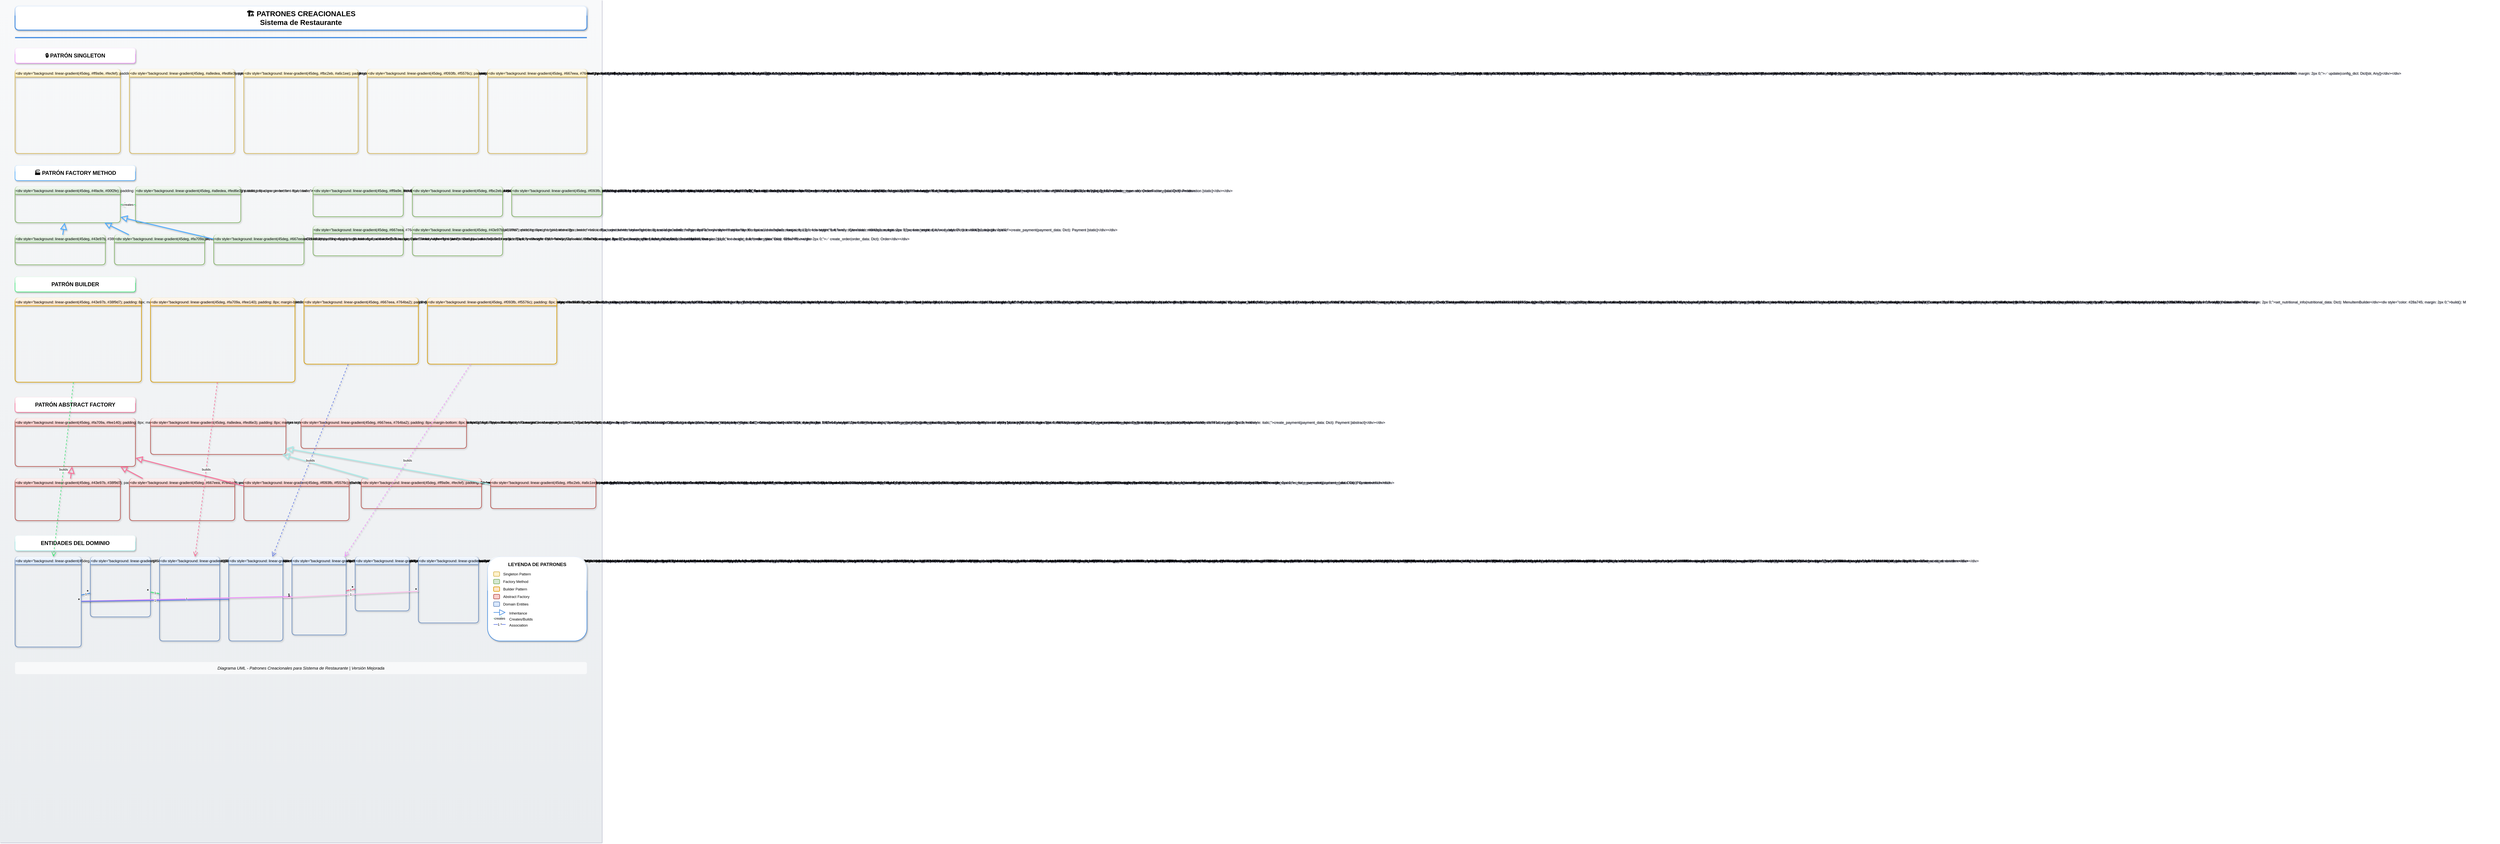 <?xml version="1.0" encoding="UTF-8"?>
<mxfile version="21.6.5" type="device">
  <diagram name="Patrones Creacionales Mejorado" id="creational-patterns-improved">
    <mxGraphModel dx="2400" dy="1400" grid="1" gridSize="10" guides="1" tooltips="1" connect="1" arrows="1" fold="1" page="1" pageScale="1" pageWidth="2000" pageHeight="2800" math="0" shadow="1">
      <root>
        <mxCell id="0" />
        <mxCell id="1" parent="0" />
        
        <!-- BACKGROUND GRADIENT -->
        <mxCell id="background" value="" style="rounded=0;whiteSpace=wrap;html=1;fillColor=#f8f9fa;strokeColor=none;gradientColor=#e9ecef;gradientDirection=south;" vertex="1" parent="1">
          <mxGeometry width="2000" height="2800" as="geometry" />
        </mxCell>
        
        <!-- TÍTULO PRINCIPAL MEJORADO -->
        <mxCell id="main-title" value="🏗️ PATRONES CREACIONALES&lt;br&gt;Sistema de Restaurante" style="text;html=1;strokeColor=#4a90e2;fillColor=#ffffff;align=center;verticalAlign=middle;whiteSpace=wrap;rounded=1;fontSize=24;fontStyle=1;strokeWidth=3;shadow=1;glass=1;" vertex="1" parent="1">
          <mxGeometry x="50" y="20" width="1900" height="80" as="geometry" />
        </mxCell>
        
        <!-- DECORATIVE LINE -->
        <mxCell id="decorative-line" value="" style="shape=line;html=1;strokeWidth=4;strokeColor=#4a90e2;gradientColor=#7b68ee;gradientDirection=east;" vertex="1" parent="1">
          <mxGeometry x="50" y="120" width="1900" height="10" as="geometry" />
        </mxCell>

        <!-- SECCIÓN SINGLETON MEJORADA -->
        <mxCell id="singleton-header" value="🔒 PATRÓN SINGLETON" style="text;html=1;strokeColor=#f093fb;fillColor=#ffffff;align=center;verticalAlign=middle;whiteSpace=wrap;rounded=1;fontSize=18;fontStyle=1;strokeWidth=2;shadow=1;glass=1;" vertex="1" parent="1">
          <mxGeometry x="50" y="160" width="400" height="50" as="geometry" />
        </mxCell>

        <!-- LoggerSingleton Mejorado -->
        <mxCell id="logger-singleton-improved" value="&lt;div style=&quot;background: linear-gradient(45deg, #ff9a9e, #fecfef); padding: 8px; margin-bottom: 8px; border-radius: 8px; color: white; font-weight: bold; text-align: center;&quot;&gt;📝 LoggerSingleton&lt;/div&gt;&lt;hr style=&quot;border: 1px solid #e0e0e0; margin: 8px 0;&quot;&gt;&lt;div style=&quot;font-family: 'Consolas', monospace; font-size: 11px; line-height: 1.4;&quot;&gt;&lt;div style=&quot;color: #dc3545; margin: 2px 0;&quot;&gt;🔒 _instance: LoggerSingleton [static]&lt;/div&gt;&lt;div style=&quot;color: #dc3545; margin: 2px 0;&quot;&gt;🔒 _lock: threading.Lock [static]&lt;/div&gt;&lt;div style=&quot;color: #dc3545; margin: 2px 0;&quot;&gt;🔒 _logs: list&lt;/div&gt;&lt;div style=&quot;color: #dc3545; margin: 2px 0;&quot;&gt;🔒 _initialized: bool&lt;/div&gt;&lt;/div&gt;&lt;hr style=&quot;border: 1px solid #e0e0e0; margin: 8px 0;&quot;&gt;&lt;div style=&quot;font-family: 'Consolas', monospace; font-size: 11px; line-height: 1.4;&quot;&gt;&lt;div style=&quot;color: #28a745; margin: 2px 0;&quot;&gt;✅ __new__(): LoggerSingleton&lt;/div&gt;&lt;div style=&quot;color: #28a745; margin: 2px 0;&quot;&gt;✅ __init__()&lt;/div&gt;&lt;div style=&quot;color: #28a745; margin: 2px 0;&quot;&gt;✅ log(level: str, message: str, data: Dict)&lt;/div&gt;&lt;div style=&quot;color: #28a745; margin: 2px 0;&quot;&gt;✅ get_logs(level?: str): list&lt;/div&gt;&lt;div style=&quot;color: #28a745; margin: 2px 0;&quot;&gt;✅ clear_logs()&lt;/div&gt;&lt;/div&gt;" style="swimlane;fontStyle=0;align=left;verticalAlign=top;childLayout=stackLayout;horizontal=1;startSize=26;horizontalStack=0;resizeParent=1;resizeParentMax=0;resizeLast=0;collapsible=0;marginBottom=0;fillColor=#fff2cc;strokeColor=#d6b656;strokeWidth=2;shadow=1;glass=1;rounded=1;" vertex="1" parent="1">
          <mxGeometry x="50" y="230" width="350" height="280" as="geometry" />
        </mxCell>

        <!-- CacheSingleton Mejorado -->
        <mxCell id="cache-singleton-improved" value="&lt;div style=&quot;background: linear-gradient(45deg, #a8edea, #fed6e3); padding: 8px; margin-bottom: 8px; border-radius: 8px; color: #333; font-weight: bold; text-align: center;&quot;&gt;💾 CacheSingleton&lt;/div&gt;&lt;hr style=&quot;border: 1px solid #e0e0e0; margin: 8px 0;&quot;&gt;&lt;div style=&quot;font-family: 'Consolas', monospace; font-size: 11px; line-height: 1.4;&quot;&gt;&lt;div style=&quot;color: #dc3545; margin: 2px 0;&quot;&gt;🔒 _instance: CacheSingleton [static]&lt;/div&gt;&lt;div style=&quot;color: #dc3545; margin: 2px 0;&quot;&gt;🔒 _lock: threading.Lock [static]&lt;/div&gt;&lt;div style=&quot;color: #dc3545; margin: 2px 0;&quot;&gt;🔒 _cache: Dict[str, Any]&lt;/div&gt;&lt;div style=&quot;color: #dc3545; margin: 2px 0;&quot;&gt;🔒 _ttl: Dict[str, float]&lt;/div&gt;&lt;div style=&quot;color: #dc3545; margin: 2px 0;&quot;&gt;🔒 _initialized: bool&lt;/div&gt;&lt;/div&gt;&lt;hr style=&quot;border: 1px solid #e0e0e0; margin: 8px 0;&quot;&gt;&lt;div style=&quot;font-family: 'Consolas', monospace; font-size: 11px; line-height: 1.4;&quot;&gt;&lt;div style=&quot;color: #28a745; margin: 2px 0;&quot;&gt;✅ __new__(): CacheSingleton&lt;/div&gt;&lt;div style=&quot;color: #28a745; margin: 2px 0;&quot;&gt;✅ __init__()&lt;/div&gt;&lt;div style=&quot;color: #28a745; margin: 2px 0;&quot;&gt;✅ set(key: str, value: Any, ttl_seconds: int)&lt;/div&gt;&lt;div style=&quot;color: #28a745; margin: 2px 0;&quot;&gt;✅ get(key: str): Any&lt;/div&gt;&lt;div style=&quot;color: #28a745; margin: 2px 0;&quot;&gt;✅ delete(key: str): bool&lt;/div&gt;&lt;div style=&quot;color: #28a745; margin: 2px 0;&quot;&gt;✅ clear()&lt;/div&gt;&lt;/div&gt;" style="swimlane;fontStyle=0;align=left;verticalAlign=top;childLayout=stackLayout;horizontal=1;startSize=26;horizontalStack=0;resizeParent=1;resizeParentMax=0;resizeLast=0;collapsible=0;marginBottom=0;fillColor=#fff2cc;strokeColor=#d6b656;strokeWidth=2;shadow=1;glass=1;rounded=1;" vertex="1" parent="1">
          <mxGeometry x="430" y="230" width="350" height="280" as="geometry" />
        </mxCell>

        <!-- NotificationSingleton Mejorado -->
        <mxCell id="notification-singleton-improved" value="&lt;div style=&quot;background: linear-gradient(45deg, #fbc2eb, #a6c1ee); padding: 8px; margin-bottom: 8px; border-radius: 8px; color: #333; font-weight: bold; text-align: center;&quot;&gt;🔔 NotificationSingleton&lt;/div&gt;&lt;hr style=&quot;border: 1px solid #e0e0e0; margin: 8px 0;&quot;&gt;&lt;div style=&quot;font-family: 'Consolas', monospace; font-size: 11px; line-height: 1.4;&quot;&gt;&lt;div style=&quot;color: #dc3545; margin: 2px 0;&quot;&gt;🔒 _instance: NotificationSingleton [static]&lt;/div&gt;&lt;div style=&quot;color: #dc3545; margin: 2px 0;&quot;&gt;🔒 _lock: threading.Lock [static]&lt;/div&gt;&lt;div style=&quot;color: #dc3545; margin: 2px 0;&quot;&gt;🔒 _notifications: list&lt;/div&gt;&lt;div style=&quot;color: #dc3545; margin: 2px 0;&quot;&gt;🔒 _subscribers: Dict[str, list]&lt;/div&gt;&lt;div style=&quot;color: #dc3545; margin: 2px 0;&quot;&gt;🔒 _initialized: bool&lt;/div&gt;&lt;/div&gt;&lt;hr style=&quot;border: 1px solid #e0e0e0; margin: 8px 0;&quot;&gt;&lt;div style=&quot;font-family: 'Consolas', monospace; font-size: 11px; line-height: 1.4;&quot;&gt;&lt;div style=&quot;color: #28a745; margin: 2px 0;&quot;&gt;✅ __new__(): NotificationSingleton&lt;/div&gt;&lt;div style=&quot;color: #28a745; margin: 2px 0;&quot;&gt;✅ __init__()&lt;/div&gt;&lt;div style=&quot;color: #28a745; margin: 2px 0;&quot;&gt;✅ subscribe(event_type: str, callback)&lt;/div&gt;&lt;div style=&quot;color: #28a745; margin: 2px 0;&quot;&gt;✅ notify(event_type: str, data: Dict)&lt;/div&gt;&lt;div style=&quot;color: #28a745; margin: 2px 0;&quot;&gt;✅ get_notifications(event_type?: str): list&lt;/div&gt;&lt;/div&gt;" style="swimlane;fontStyle=0;align=left;verticalAlign=top;childLayout=stackLayout;horizontal=1;startSize=26;horizontalStack=0;resizeParent=1;resizeParentMax=0;resizeLast=0;collapsible=0;marginBottom=0;fillColor=#fff2cc;strokeColor=#d6b656;strokeWidth=2;shadow=1;glass=1;rounded=1;" vertex="1" parent="1">
          <mxGeometry x="810" y="230" width="380" height="280" as="geometry" />
        </mxCell>

        <!-- ConfigurationSingleton Mejorado -->
        <mxCell id="config-singleton-improved" value="&lt;div style=&quot;background: linear-gradient(45deg, #f093fb, #f5576c); padding: 8px; margin-bottom: 8px; border-radius: 8px; color: white; font-weight: bold; text-align: center;&quot;&gt;⚙️ ConfigurationSingleton&lt;/div&gt;&lt;hr style=&quot;border: 1px solid #e0e0e0; margin: 8px 0;&quot;&gt;&lt;div style=&quot;font-family: 'Consolas', monospace; font-size: 11px; line-height: 1.4;&quot;&gt;&lt;div style=&quot;color: #dc3545; margin: 2px 0;&quot;&gt;🔒 _instance: ConfigurationSingleton [static]&lt;/div&gt;&lt;div style=&quot;color: #dc3545; margin: 2px 0;&quot;&gt;🔒 _lock: threading.Lock [static]&lt;/div&gt;&lt;div style=&quot;color: #dc3545; margin: 2px 0;&quot;&gt;🔒 _config: Dict[str, Any]&lt;/div&gt;&lt;div style=&quot;color: #dc3545; margin: 2px 0;&quot;&gt;🔒 _initialized: bool&lt;/div&gt;&lt;/div&gt;&lt;hr style=&quot;border: 1px solid #e0e0e0; margin: 8px 0;&quot;&gt;&lt;div style=&quot;font-family: 'Consolas', monospace; font-size: 11px; line-height: 1.4;&quot;&gt;&lt;div style=&quot;color: #28a745; margin: 2px 0;&quot;&gt;✅ __new__(): ConfigurationSingleton&lt;/div&gt;&lt;div style=&quot;color: #28a745; margin: 2px 0;&quot;&gt;✅ __init__()&lt;/div&gt;&lt;div style=&quot;color: #28a745; margin: 2px 0;&quot;&gt;✅ get(key: str, default: Any): Any&lt;/div&gt;&lt;div style=&quot;color: #28a745; margin: 2px 0;&quot;&gt;✅ set(key: str, value: Any)&lt;/div&gt;&lt;div style=&quot;color: #28a745; margin: 2px 0;&quot;&gt;✅ get_all(): Dict[str, Any]&lt;/div&gt;&lt;div style=&quot;color: #28a745; margin: 2px 0;&quot;&gt;✅ update(config_dict: Dict[str, Any])&lt;/div&gt;&lt;/div&gt;" style="swimlane;fontStyle=0;align=left;verticalAlign=top;childLayout=stackLayout;horizontal=1;startSize=26;horizontalStack=0;resizeParent=1;resizeParentMax=0;resizeLast=0;collapsible=0;marginBottom=0;fillColor=#fff2cc;strokeColor=#d6b656;strokeWidth=2;shadow=1;glass=1;rounded=1;" vertex="1" parent="1">
          <mxGeometry x="1220" y="230" width="370" height="280" as="geometry" />
        </mxCell>

        <!-- DatabaseConnectionSingleton Mejorado -->
        <mxCell id="db-singleton-improved" value="&lt;div style=&quot;background: linear-gradient(45deg, #667eea, #764ba2); padding: 8px; margin-bottom: 8px; border-radius: 8px; color: white; font-weight: bold; text-align: center;&quot;&gt;🗄️ DatabaseConnectionSingleton&lt;/div&gt;&lt;hr style=&quot;border: 1px solid #e0e0e0; margin: 8px 0;&quot;&gt;&lt;div style=&quot;font-family: 'Consolas', monospace; font-size: 11px; line-height: 1.4;&quot;&gt;&lt;div style=&quot;color: #dc3545; margin: 2px 0;&quot;&gt;🔒 _instance: DatabaseConnectionSingleton [static]&lt;/div&gt;&lt;div style=&quot;color: #dc3545; margin: 2px 0;&quot;&gt;🔒 _lock: threading.Lock [static]&lt;/div&gt;&lt;div style=&quot;color: #dc3545; margin: 2px 0;&quot;&gt;🔒 _connection: db_connection&lt;/div&gt;&lt;div style=&quot;color: #dc3545; margin: 2px 0;&quot;&gt;🔒 _initialized: bool&lt;/div&gt;&lt;/div&gt;&lt;hr style=&quot;border: 1px solid #e0e0e0; margin: 8px 0;&quot;&gt;&lt;div style=&quot;font-family: 'Consolas', monospace; font-size: 11px; line-height: 1.4;&quot;&gt;&lt;div style=&quot;color: #28a745; margin: 2px 0;&quot;&gt;✅ __new__(): DatabaseConnectionSingleton&lt;/div&gt;&lt;div style=&quot;color: #28a745; margin: 2px 0;&quot;&gt;✅ __init__()&lt;/div&gt;&lt;div style=&quot;color: #28a745; margin: 2px 0;&quot;&gt;✅ connection: property&lt;/div&gt;&lt;div style=&quot;color: #28a745; margin: 2px 0;&quot;&gt;✅ health_check(): bool&lt;/div&gt;&lt;/div&gt;" style="swimlane;fontStyle=0;align=left;verticalAlign=top;childLayout=stackLayout;horizontal=1;startSize=26;horizontalStack=0;resizeParent=1;resizeParentMax=0;resizeLast=0;collapsible=0;marginBottom=0;fillColor=#fff2cc;strokeColor=#d6b656;strokeWidth=2;shadow=1;glass=1;rounded=1;" vertex="1" parent="1">
          <mxGeometry x="1620" y="230" width="330" height="280" as="geometry" />
        </mxCell>

        <!-- SECCIÓN FACTORY METHOD MEJORADA -->
        <mxCell id="factory-header" value="🏭 PATRÓN FACTORY METHOD" style="text;html=1;strokeColor=#4facfe;fillColor=#ffffff;align=center;verticalAlign=middle;whiteSpace=wrap;rounded=1;fontSize=18;fontStyle=1;strokeWidth=2;shadow=1;glass=1;" vertex="1" parent="1">
          <mxGeometry x="50" y="550" width="400" height="50" as="geometry" />
        </mxCell>

        <!-- OrderFactory Abstract Mejorado -->
        <mxCell id="order-factory-improved" value="&lt;div style=&quot;background: linear-gradient(45deg, #4facfe, #00f2fe); padding: 8px; margin-bottom: 8px; border-radius: 8px; color: white; font-weight: bold; text-align: center; font-style: italic;&quot;&gt;🏭 &amp;lt;&amp;lt;abstract&amp;gt;&amp;gt; OrderFactory&lt;/div&gt;&lt;hr style=&quot;border: 1px solid #e0e0e0; margin: 8px 0;&quot;&gt;&lt;div style=&quot;font-family: 'Consolas', monospace; font-size: 11px; line-height: 1.4;&quot;&gt;&lt;div style=&quot;color: #fd7e14; margin: 2px 0; font-style: italic;&quot;&gt;🔶 create_order(order_data: Dict): Order [abstract]&lt;/div&gt;&lt;/div&gt;" style="swimlane;fontStyle=0;align=left;verticalAlign=top;childLayout=stackLayout;horizontal=1;startSize=26;horizontalStack=0;resizeParent=1;resizeParentMax=0;resizeLast=0;collapsible=0;marginBottom=0;fillColor=#d5e8d4;strokeColor=#82b366;strokeWidth=2;shadow=1;glass=1;rounded=1;" vertex="1" parent="1">
          <mxGeometry x="50" y="620" width="350" height="120" as="geometry" />
        </mxCell>

        <!-- DineInOrderFactory Mejorado -->
        <mxCell id="dinein-factory-improved" value="&lt;div style=&quot;background: linear-gradient(45deg, #43e97b, #38f9d7); padding: 8px; margin-bottom: 8px; border-radius: 8px; color: white; font-weight: bold; text-align: center;&quot;&gt;🍽️ DineInOrderFactory&lt;/div&gt;&lt;hr style=&quot;border: 1px solid #e0e0e0; margin: 8px 0;&quot;&gt;&lt;div style=&quot;font-family: 'Consolas', monospace; font-size: 11px; line-height: 1.4;&quot;&gt;&lt;div style=&quot;color: #28a745; margin: 2px 0;&quot;&gt;✅ create_order(order_data: Dict): Order&lt;/div&gt;&lt;/div&gt;" style="swimlane;fontStyle=0;align=left;verticalAlign=top;childLayout=stackLayout;horizontal=1;startSize=26;horizontalStack=0;resizeParent=1;resizeParentMax=0;resizeLast=0;collapsible=0;marginBottom=0;fillColor=#d5e8d4;strokeColor=#82b366;strokeWidth=2;shadow=1;glass=1;rounded=1;" vertex="1" parent="1">
          <mxGeometry x="50" y="780" width="300" height="100" as="geometry" />
        </mxCell>

        <!-- TakeawayOrderFactory Mejorado -->
        <mxCell id="takeaway-factory-improved" value="&lt;div style=&quot;background: linear-gradient(45deg, #fa709a, #fee140); padding: 8px; margin-bottom: 8px; border-radius: 8px; color: white; font-weight: bold; text-align: center;&quot;&gt;📦 TakeawayOrderFactory&lt;/div&gt;&lt;hr style=&quot;border: 1px solid #e0e0e0; margin: 8px 0;&quot;&gt;&lt;div style=&quot;font-family: 'Consolas', monospace; font-size: 11px; line-height: 1.4;&quot;&gt;&lt;div style=&quot;color: #28a745; margin: 2px 0;&quot;&gt;✅ create_order(order_data: Dict): Order&lt;/div&gt;&lt;/div&gt;" style="swimlane;fontStyle=0;align=left;verticalAlign=top;childLayout=stackLayout;horizontal=1;startSize=26;horizontalStack=0;resizeParent=1;resizeParentMax=0;resizeLast=0;collapsible=0;marginBottom=0;fillColor=#d5e8d4;strokeColor=#82b366;strokeWidth=2;shadow=1;glass=1;rounded=1;" vertex="1" parent="1">
          <mxGeometry x="380" y="780" width="300" height="100" as="geometry" />
        </mxCell>

        <!-- DeliveryOrderFactory Mejorado -->
        <mxCell id="delivery-factory-improved" value="&lt;div style=&quot;background: linear-gradient(45deg, #667eea, #764ba2); padding: 8px; margin-bottom: 8px; border-radius: 8px; color: white; font-weight: bold; text-align: center;&quot;&gt;🚚 DeliveryOrderFactory&lt;/div&gt;&lt;hr style=&quot;border: 1px solid #e0e0e0; margin: 8px 0;&quot;&gt;&lt;div style=&quot;font-family: 'Consolas', monospace; font-size: 11px; line-height: 1.4;&quot;&gt;&lt;div style=&quot;color: #28a745; margin: 2px 0;&quot;&gt;✅ create_order(order_data: Dict): Order&lt;/div&gt;&lt;/div&gt;" style="swimlane;fontStyle=0;align=left;verticalAlign=top;childLayout=stackLayout;horizontal=1;startSize=26;horizontalStack=0;resizeParent=1;resizeParentMax=0;resizeLast=0;collapsible=0;marginBottom=0;fillColor=#d5e8d4;strokeColor=#82b366;strokeWidth=2;shadow=1;glass=1;rounded=1;" vertex="1" parent="1">
          <mxGeometry x="710" y="780" width="300" height="100" as="geometry" />
        </mxCell>

        <!-- OrderFactoryProducer Mejorado -->
        <mxCell id="factory-producer-improved" value="&lt;div style=&quot;background: linear-gradient(45deg, #a8edea, #fed6e3); padding: 8px; margin-bottom: 8px; border-radius: 8px; color: #333; font-weight: bold; text-align: center;&quot;&gt;🎛️ OrderFactoryProducer&lt;/div&gt;&lt;hr style=&quot;border: 1px solid #e0e0e0; margin: 8px 0;&quot;&gt;&lt;div style=&quot;font-family: 'Consolas', monospace; font-size: 11px; line-height: 1.4;&quot;&gt;&lt;div style=&quot;color: #dc3545; margin: 2px 0;&quot;&gt;🔒 _factories: Dict [static]&lt;/div&gt;&lt;/div&gt;&lt;hr style=&quot;border: 1px solid #e0e0e0; margin: 8px 0;&quot;&gt;&lt;div style=&quot;font-family: 'Consolas', monospace; font-size: 11px; line-height: 1.4;&quot;&gt;&lt;div style=&quot;color: #6f42c1; margin: 2px 0;&quot;&gt;🌟 get_factory(order_type: str): OrderFactory [static]&lt;/div&gt;&lt;/div&gt;" style="swimlane;fontStyle=0;align=left;verticalAlign=top;childLayout=stackLayout;horizontal=1;startSize=26;horizontalStack=0;resizeParent=1;resizeParentMax=0;resizeLast=0;collapsible=0;marginBottom=0;fillColor=#d5e8d4;strokeColor=#82b366;strokeWidth=2;shadow=1;glass=1;rounded=1;" vertex="1" parent="1">
          <mxGeometry x="450" y="620" width="350" height="120" as="geometry" />
        </mxCell>

        <!-- Static Factories Row -->
        <mxCell id="menuitem-factory-improved" value="&lt;div style=&quot;background: linear-gradient(45deg, #ff9a9e, #fecfef); padding: 8px; margin-bottom: 8px; border-radius: 8px; color: white; font-weight: bold; text-align: center;&quot;&gt;🍕 MenuItemFactory&lt;/div&gt;&lt;hr style=&quot;border: 1px solid #e0e0e0; margin: 8px 0;&quot;&gt;&lt;div style=&quot;font-family: 'Consolas', monospace; font-size: 11px; line-height: 1.4;&quot;&gt;&lt;div style=&quot;color: #6f42c1; margin: 2px 0;&quot;&gt;🌟 create_menu_item(item_data: Dict): MenuItem [static]&lt;/div&gt;&lt;/div&gt;" style="swimlane;fontStyle=0;align=left;verticalAlign=top;childLayout=stackLayout;horizontal=1;startSize=26;horizontalStack=0;resizeParent=1;resizeParentMax=0;resizeLast=0;collapsible=0;marginBottom=0;fillColor=#d5e8d4;strokeColor=#82b366;strokeWidth=2;shadow=1;glass=1;rounded=1;" vertex="1" parent="1">
          <mxGeometry x="1040" y="620" width="300" height="100" as="geometry" />
        </mxCell>

        <mxCell id="customer-factory-improved" value="&lt;div style=&quot;background: linear-gradient(45deg, #fbc2eb, #a6c1ee); padding: 8px; margin-bottom: 8px; border-radius: 8px; color: #333; font-weight: bold; text-align: center;&quot;&gt;CustomerFactory&lt;/div&gt;&lt;hr style=&quot;border: 1px solid #e0e0e0; margin: 8px 0;&quot;&gt;&lt;div style=&quot;font-family: 'Consolas', monospace; font-size: 11px; line-height: 1.4;&quot;&gt;&lt;div style=&quot;color: #6f42c1; margin: 2px 0;&quot;&gt;create_customer(customer_data: Dict): Customer [static]&lt;/div&gt;&lt;/div&gt;" style="swimlane;fontStyle=0;align=left;verticalAlign=top;childLayout=stackLayout;horizontal=1;startSize=26;horizontalStack=0;resizeParent=1;resizeParentMax=0;resizeLast=0;collapsible=0;marginBottom=0;fillColor=#d5e8d4;strokeColor=#82b366;strokeWidth=2;shadow=1;glass=1;rounded=1;" vertex="1" parent="1">
          <mxGeometry x="1370" y="620" width="300" height="100" as="geometry" />
        </mxCell>

        <mxCell id="invoice-factory-improved" value="&lt;div style=&quot;background: linear-gradient(45deg, #667eea, #764ba2); padding: 8px; margin-bottom: 8px; border-radius: 8px; color: white; font-weight: bold; text-align: center;&quot;&gt;InvoiceFactory&lt;/div&gt;&lt;hr style=&quot;border: 1px solid #e0e0e0; margin: 8px 0;&quot;&gt;&lt;div style=&quot;font-family: 'Consolas', monospace; font-size: 11px; line-height: 1.4;&quot;&gt;&lt;div style=&quot;color: #6f42c1; margin: 2px 0;&quot;&gt;create_invoice(invoice_data: Dict): Invoice [static]&lt;/div&gt;&lt;/div&gt;" style="swimlane;fontStyle=0;align=left;verticalAlign=top;childLayout=stackLayout;horizontal=1;startSize=26;horizontalStack=0;resizeParent=1;resizeParentMax=0;resizeLast=0;collapsible=0;marginBottom=0;fillColor=#d5e8d4;strokeColor=#82b366;strokeWidth=2;shadow=1;glass=1;rounded=1;" vertex="1" parent="1">
          <mxGeometry x="1040" y="750" width="300" height="100" as="geometry" />
        </mxCell>

        <mxCell id="payment-factory-improved" value="&lt;div style=&quot;background: linear-gradient(45deg, #43e97b, #38f9d7); padding: 8px; margin-bottom: 8px; border-radius: 8px; color: white; font-weight: bold; text-align: center;&quot;&gt;PaymentFactory&lt;/div&gt;&lt;hr style=&quot;border: 1px solid #e0e0e0; margin: 8px 0;&quot;&gt;&lt;div style=&quot;font-family: 'Consolas', monospace; font-size: 11px; line-height: 1.4;&quot;&gt;&lt;div style=&quot;color: #6f42c1; margin: 2px 0;&quot;&gt;create_payment(payment_data: Dict): Payment [static]&lt;/div&gt;&lt;/div&gt;" style="swimlane;fontStyle=0;align=left;verticalAlign=top;childLayout=stackLayout;horizontal=1;startSize=26;horizontalStack=0;resizeParent=1;resizeParentMax=0;resizeLast=0;collapsible=0;marginBottom=0;fillColor=#d5e8d4;strokeColor=#82b366;strokeWidth=2;shadow=1;glass=1;rounded=1;" vertex="1" parent="1">
          <mxGeometry x="1370" y="750" width="300" height="100" as="geometry" />
        </mxCell>

        <mxCell id="reservation-factory-improved" value="&lt;div style=&quot;background: linear-gradient(45deg, #f093fb, #f5576c); padding: 8px; margin-bottom: 8px; border-radius: 8px; color: white; font-weight: bold; text-align: center;&quot;&gt;ReservationFactory&lt;/div&gt;&lt;hr style=&quot;border: 1px solid #e0e0e0; margin: 8px 0;&quot;&gt;&lt;div style=&quot;font-family: 'Consolas', monospace; font-size: 11px; line-height: 1.4;&quot;&gt;&lt;div style=&quot;color: #6f42c1; margin: 2px 0;&quot;&gt;create_reservation(reservation_data: Dict): Reservation [static]&lt;/div&gt;&lt;/div&gt;" style="swimlane;fontStyle=0;align=left;verticalAlign=top;childLayout=stackLayout;horizontal=1;startSize=26;horizontalStack=0;resizeParent=1;resizeParentMax=0;resizeLast=0;collapsible=0;marginBottom=0;fillColor=#d5e8d4;strokeColor=#82b366;strokeWidth=2;shadow=1;glass=1;rounded=1;" vertex="1" parent="1">
          <mxGeometry x="1700" y="620" width="300" height="100" as="geometry" />
        </mxCell>

        <!-- SECCIÓN BUILDER MEJORADA -->
        <mxCell id="builder-header" value="PATRÓN BUILDER" style="text;html=1;strokeColor=#43e97b;fillColor=#ffffff;align=center;verticalAlign=middle;whiteSpace=wrap;rounded=1;fontSize=18;fontStyle=1;strokeWidth=2;shadow=1;glass=1;" vertex="1" parent="1">
          <mxGeometry x="50" y="920" width="400" height="50" as="geometry" />
        </mxCell>

        <!-- OrderBuilder Mejorado -->
        <mxCell id="order-builder-improved" value="&lt;div style=&quot;background: linear-gradient(45deg, #43e97b, #38f9d7); padding: 8px; margin-bottom: 8px; border-radius: 8px; color: white; font-weight: bold; text-align: center;&quot;&gt;OrderBuilder&lt;/div&gt;&lt;hr style=&quot;border: 1px solid #e0e0e0; margin: 8px 0;&quot;&gt;&lt;div style=&quot;font-family: 'Consolas', monospace; font-size: 11px; line-height: 1.4;&quot;&gt;&lt;div style=&quot;color: #dc3545; margin: 2px 0;&quot;&gt;_order_data: Dict[str, Any]&lt;/div&gt;&lt;div style=&quot;color: #dc3545; margin: 2px 0;&quot;&gt;_order_items: List[Dict[str, Any]]&lt;/div&gt;&lt;/div&gt;&lt;hr style=&quot;border: 1px solid #e0e0e0; margin: 8px 0;&quot;&gt;&lt;div style=&quot;font-family: 'Consolas', monospace; font-size: 11px; line-height: 1.4;&quot;&gt;&lt;div style=&quot;color: #28a745; margin: 2px 0;&quot;&gt;set_customer(customer_id: str): OrderBuilder&lt;/div&gt;&lt;div style=&quot;color: #28a745; margin: 2px 0;&quot;&gt;set_table(table_id: str): OrderBuilder&lt;/div&gt;&lt;div style=&quot;color: #28a745; margin: 2px 0;&quot;&gt;set_order_type(order_type_id: str): OrderBuilder&lt;/div&gt;&lt;div style=&quot;color: #28a745; margin: 2px 0;&quot;&gt;set_status(status_id: str): OrderBuilder&lt;/div&gt;&lt;div style=&quot;color: #28a745; margin: 2px 0;&quot;&gt;set_special_instructions(instructions: str): OrderBuilder&lt;/div&gt;&lt;div style=&quot;color: #28a745; margin: 2px 0;&quot;&gt;add_order_item(...): OrderBuilder&lt;/div&gt;&lt;div style=&quot;color: #28a745; margin: 2px 0;&quot;&gt;calculate_totals(tax_rate: float, discount: float): OrderBuilder&lt;/div&gt;&lt;div style=&quot;color: #28a745; margin: 2px 0;&quot;&gt;build(): Order&lt;/div&gt;&lt;/div&gt;" style="swimlane;fontStyle=0;align=left;verticalAlign=top;childLayout=stackLayout;horizontal=1;startSize=26;horizontalStack=0;resizeParent=1;resizeParentMax=0;resizeLast=0;collapsible=0;marginBottom=0;fillColor=#ffe6cc;strokeColor=#d79b00;strokeWidth=2;shadow=1;glass=1;rounded=1;" vertex="1" parent="1">
          <mxGeometry x="50" y="990" width="420" height="280" as="geometry" />
        </mxCell>

        <!-- MenuItemBuilder Mejorado -->
        <mxCell id="menuitem-builder-improved" value="&lt;div style=&quot;background: linear-gradient(45deg, #fa709a, #fee140); padding: 8px; margin-bottom: 8px; border-radius: 8px; color: white; font-weight: bold; text-align: center;&quot;&gt;MenuItemBuilder&lt;/div&gt;&lt;hr style=&quot;border: 1px solid #e0e0e0; margin: 8px 0;&quot;&gt;&lt;div style=&quot;font-family: 'Consolas', monospace; font-size: 11px; line-height: 1.4;&quot;&gt;&lt;div style=&quot;color: #dc3545; margin: 2px 0;&quot;&gt;_item_data: Dict[str, Any]&lt;/div&gt;&lt;/div&gt;&lt;hr style=&quot;border: 1px solid #e0e0e0; margin: 8px 0;&quot;&gt;&lt;div style=&quot;font-family: 'Consolas', monospace; font-size: 11px; line-height: 1.4;&quot;&gt;&lt;div style=&quot;color: #28a745; margin: 2px 0;&quot;&gt;set_basic_info(name: str, description: str, price: float): MenuItemBuilder&lt;/div&gt;&lt;div style=&quot;color: #28a745; margin: 2px 0;&quot;&gt;set_category(category_id: str): MenuItemBuilder&lt;/div&gt;&lt;div style=&quot;color: #28a745; margin: 2px 0;&quot;&gt;set_pricing(cost: float): MenuItemBuilder&lt;/div&gt;&lt;div style=&quot;color: #28a745; margin: 2px 0;&quot;&gt;set_preparation(preparation_time: int): MenuItemBuilder&lt;/div&gt;&lt;div style=&quot;color: #28a745; margin: 2px 0;&quot;&gt;set_availability(is_available: bool, is_featured: bool): MenuItemBuilder&lt;/div&gt;&lt;div style=&quot;color: #28a745; margin: 2px 0;&quot;&gt;set_image(image_url: str): MenuItemBuilder&lt;/div&gt;&lt;div style=&quot;color: #28a745; margin: 2px 0;&quot;&gt;set_allergen_info(allergens: List[str]): MenuItemBuilder&lt;/div&gt;&lt;div style=&quot;color: #28a745; margin: 2px 0;&quot;&gt;set_nutritional_info(nutritional_data: Dict): MenuItemBuilder&lt;/div&gt;&lt;div style=&quot;color: #28a745; margin: 2px 0;&quot;&gt;build(): MenuItem&lt;/div&gt;&lt;/div&gt;" style="swimlane;fontStyle=0;align=left;verticalAlign=top;childLayout=stackLayout;horizontal=1;startSize=26;horizontalStack=0;resizeParent=1;resizeParentMax=0;resizeLast=0;collapsible=0;marginBottom=0;fillColor=#ffe6cc;strokeColor=#d79b00;strokeWidth=2;shadow=1;glass=1;rounded=1;" vertex="1" parent="1">
          <mxGeometry x="500" y="990" width="480" height="280" as="geometry" />
        </mxCell>

        <!-- CustomerBuilder y InvoiceBuilder -->
        <mxCell id="customer-builder-improved" value="&lt;div style=&quot;background: linear-gradient(45deg, #667eea, #764ba2); padding: 8px; margin-bottom: 8px; border-radius: 8px; color: white; font-weight: bold; text-align: center;&quot;&gt;CustomerBuilder&lt;/div&gt;&lt;hr style=&quot;border: 1px solid #e0e0e0; margin: 8px 0;&quot;&gt;&lt;div style=&quot;font-family: 'Consolas', monospace; font-size: 11px; line-height: 1.4;&quot;&gt;&lt;div style=&quot;color: #dc3545; margin: 2px 0;&quot;&gt;_customer_data: Dict[str, Any]&lt;/div&gt;&lt;/div&gt;&lt;hr style=&quot;border: 1px solid #e0e0e0; margin: 8px 0;&quot;&gt;&lt;div style=&quot;font-family: 'Consolas', monospace; font-size: 11px; line-height: 1.4;&quot;&gt;&lt;div style=&quot;color: #28a745; margin: 2px 0;&quot;&gt;set_personal_info(...): CustomerBuilder&lt;/div&gt;&lt;div style=&quot;color: #28a745; margin: 2px 0;&quot;&gt;set_address(address: str): CustomerBuilder&lt;/div&gt;&lt;div style=&quot;color: #28a745; margin: 2px 0;&quot;&gt;set_birth_date(birth_date: str): CustomerBuilder&lt;/div&gt;&lt;div style=&quot;color: #28a745; margin: 2px 0;&quot;&gt;set_allergies(allergies: List[str]): CustomerBuilder&lt;/div&gt;&lt;div style=&quot;color: #28a745; margin: 2px 0;&quot;&gt;set_preferences(preferences: Dict): CustomerBuilder&lt;/div&gt;&lt;div style=&quot;color: #28a745; margin: 2px 0;&quot;&gt;set_loyalty(loyalty_points: int, is_vip: bool): CustomerBuilder&lt;/div&gt;&lt;div style=&quot;color: #28a745; margin: 2px 0;&quot;&gt;build(): Customer&lt;/div&gt;&lt;/div&gt;" style="swimlane;fontStyle=0;align=left;verticalAlign=top;childLayout=stackLayout;horizontal=1;startSize=26;horizontalStack=0;resizeParent=1;resizeParentMax=0;resizeLast=0;collapsible=0;marginBottom=0;fillColor=#ffe6cc;strokeColor=#d79b00;strokeWidth=2;shadow=1;glass=1;rounded=1;" vertex="1" parent="1">
          <mxGeometry x="1010" y="990" width="380" height="220" as="geometry" />
        </mxCell>

        <mxCell id="invoice-builder-improved" value="&lt;div style=&quot;background: linear-gradient(45deg, #f093fb, #f5576c); padding: 8px; margin-bottom: 8px; border-radius: 8px; color: white; font-weight: bold; text-align: center;&quot;&gt;InvoiceBuilder&lt;/div&gt;&lt;hr style=&quot;border: 1px solid #e0e0e0; margin: 8px 0;&quot;&gt;&lt;div style=&quot;font-family: 'Consolas', monospace; font-size: 11px; line-height: 1.4;&quot;&gt;&lt;div style=&quot;color: #dc3545; margin: 2px 0;&quot;&gt;_invoice_data: Dict[str, Any]&lt;/div&gt;&lt;/div&gt;&lt;hr style=&quot;border: 1px solid #e0e0e0; margin: 8px 0;&quot;&gt;&lt;div style=&quot;font-family: 'Consolas', monospace; font-size: 11px; line-height: 1.4;&quot;&gt;&lt;div style=&quot;color: #28a745; margin: 2px 0;&quot;&gt;set_order_info(order_id: str, customer_id?: str): InvoiceBuilder&lt;/div&gt;&lt;div style=&quot;color: #28a745; margin: 2px 0;&quot;&gt;set_amounts(subtotal: float, tax: float, discount: float): InvoiceBuilder&lt;/div&gt;&lt;div style=&quot;color: #28a745; margin: 2px 0;&quot;&gt;set_status(status: str): InvoiceBuilder&lt;/div&gt;&lt;div style=&quot;color: #28a745; margin: 2px 0;&quot;&gt;set_invoice_number(invoice_number: str): InvoiceBuilder&lt;/div&gt;&lt;div style=&quot;color: #28a745; margin: 2px 0;&quot;&gt;set_created_by(created_by: str): InvoiceBuilder&lt;/div&gt;&lt;div style=&quot;color: #28a745; margin: 2px 0;&quot;&gt;build(): Invoice&lt;/div&gt;&lt;/div&gt;" style="swimlane;fontStyle=0;align=left;verticalAlign=top;childLayout=stackLayout;horizontal=1;startSize=26;horizontalStack=0;resizeParent=1;resizeParentMax=0;resizeLast=0;collapsible=0;marginBottom=0;fillColor=#ffe6cc;strokeColor=#d79b00;strokeWidth=2;shadow=1;glass=1;rounded=1;" vertex="1" parent="1">
          <mxGeometry x="1420" y="990" width="430" height="220" as="geometry" />
        </mxCell>

        <!-- SECCIÓN ABSTRACT FACTORY MEJORADA -->
        <mxCell id="abstract-factory-header" value="PATRÓN ABSTRACT FACTORY" style="text;html=1;strokeColor=#fa709a;fillColor=#ffffff;align=center;verticalAlign=middle;whiteSpace=wrap;rounded=1;fontSize=18;fontStyle=1;strokeWidth=2;shadow=1;glass=1;" vertex="1" parent="1">
          <mxGeometry x="50" y="1320" width="400" height="50" as="geometry" />
        </mxCell>

        <!-- OrderSystemFactory Abstract Mejorado -->
        <mxCell id="order-system-factory-improved" value="&lt;div style=&quot;background: linear-gradient(45deg, #fa709a, #fee140); padding: 8px; margin-bottom: 8px; border-radius: 8px; color: white; font-weight: bold; text-align: center; font-style: italic;&quot;&gt;&amp;lt;&amp;lt;abstract&amp;gt;&amp;gt; OrderSystemFactory&lt;/div&gt;&lt;hr style=&quot;border: 1px solid #e0e0e0; margin: 8px 0;&quot;&gt;&lt;div style=&quot;font-family: 'Consolas', monospace; font-size: 11px; line-height: 1.4;&quot;&gt;&lt;div style=&quot;color: #fd7e14; margin: 2px 0; font-style: italic;&quot;&gt;create_order(order_data: Dict): Order [abstract]&lt;/div&gt;&lt;div style=&quot;color: #fd7e14; margin: 2px 0; font-style: italic;&quot;&gt;create_order_item(item_data: Dict): OrderItem [abstract]&lt;/div&gt;&lt;div style=&quot;color: #fd7e14; margin: 2px 0; font-style: italic;&quot;&gt;create_invoice(invoice_data: Dict): Invoice [abstract]&lt;/div&gt;&lt;div style=&quot;color: #fd7e14; margin: 2px 0; font-style: italic;&quot;&gt;create_payment(payment_data: Dict): Payment [abstract]&lt;/div&gt;&lt;/div&gt;" style="swimlane;fontStyle=0;align=left;verticalAlign=top;childLayout=stackLayout;horizontal=1;startSize=26;horizontalStack=0;resizeParent=1;resizeParentMax=0;resizeLast=0;collapsible=0;marginBottom=0;fillColor=#f8cecc;strokeColor=#b85450;strokeWidth=2;shadow=1;glass=1;rounded=1;" vertex="1" parent="1">
          <mxGeometry x="50" y="1390" width="400" height="160" as="geometry" />
        </mxCell>

        <!-- System Factories -->
        <mxCell id="dinein-system-factory-improved" value="&lt;div style=&quot;background: linear-gradient(45deg, #43e97b, #38f9d7); padding: 8px; margin-bottom: 8px; border-radius: 8px; color: white; font-weight: bold; text-align: center;&quot;&gt;DineInSystemFactory&lt;/div&gt;&lt;hr style=&quot;border: 1px solid #e0e0e0; margin: 8px 0;&quot;&gt;&lt;div style=&quot;font-family: 'Consolas', monospace; font-size: 11px; line-height: 1.4;&quot;&gt;&lt;div style=&quot;color: #28a745; margin: 2px 0;&quot;&gt;create_order(order_data: Dict): Order&lt;/div&gt;&lt;div style=&quot;color: #28a745; margin: 2px 0;&quot;&gt;create_order_item(item_data: Dict): OrderItem&lt;/div&gt;&lt;div style=&quot;color: #28a745; margin: 2px 0;&quot;&gt;create_invoice(invoice_data: Dict): Invoice&lt;/div&gt;&lt;div style=&quot;color: #28a745; margin: 2px 0;&quot;&gt;create_payment(payment_data: Dict): Payment&lt;/div&gt;&lt;/div&gt;" style="swimlane;fontStyle=0;align=left;verticalAlign=top;childLayout=stackLayout;horizontal=1;startSize=26;horizontalStack=0;resizeParent=1;resizeParentMax=0;resizeLast=0;collapsible=0;marginBottom=0;fillColor=#f8cecc;strokeColor=#b85450;strokeWidth=2;shadow=1;glass=1;rounded=1;" vertex="1" parent="1">
          <mxGeometry x="50" y="1590" width="350" height="140" as="geometry" />
        </mxCell>

        <mxCell id="takeaway-system-factory-improved" value="&lt;div style=&quot;background: linear-gradient(45deg, #667eea, #764ba2); padding: 8px; margin-bottom: 8px; border-radius: 8px; color: white; font-weight: bold; text-align: center;&quot;&gt;TakeawaySystemFactory&lt;/div&gt;&lt;hr style=&quot;border: 1px solid #e0e0e0; margin: 8px 0;&quot;&gt;&lt;div style=&quot;font-family: 'Consolas', monospace; font-size: 11px; line-height: 1.4;&quot;&gt;&lt;div style=&quot;color: #28a745; margin: 2px 0;&quot;&gt;create_order(order_data: Dict): Order&lt;/div&gt;&lt;div style=&quot;color: #28a745; margin: 2px 0;&quot;&gt;create_order_item(item_data: Dict): OrderItem&lt;/div&gt;&lt;div style=&quot;color: #28a745; margin: 2px 0;&quot;&gt;create_invoice(invoice_data: Dict): Invoice&lt;/div&gt;&lt;div style=&quot;color: #28a745; margin: 2px 0;&quot;&gt;create_payment(payment_data: Dict): Payment&lt;/div&gt;&lt;/div&gt;" style="swimlane;fontStyle=0;align=left;verticalAlign=top;childLayout=stackLayout;horizontal=1;startSize=26;horizontalStack=0;resizeParent=1;resizeParentMax=0;resizeLast=0;collapsible=0;marginBottom=0;fillColor=#f8cecc;strokeColor=#b85450;strokeWidth=2;shadow=1;glass=1;rounded=1;" vertex="1" parent="1">
          <mxGeometry x="430" y="1590" width="350" height="140" as="geometry" />
        </mxCell>

        <mxCell id="delivery-system-factory-improved" value="&lt;div style=&quot;background: linear-gradient(45deg, #f093fb, #f5576c); padding: 8px; margin-bottom: 8px; border-radius: 8px; color: white; font-weight: bold; text-align: center;&quot;&gt;DeliverySystemFactory&lt;/div&gt;&lt;hr style=&quot;border: 1px solid #e0e0e0; margin: 8px 0;&quot;&gt;&lt;div style=&quot;font-family: 'Consolas', monospace; font-size: 11px; line-height: 1.4;&quot;&gt;&lt;div style=&quot;color: #28a745; margin: 2px 0;&quot;&gt;create_order(order_data: Dict): Order&lt;/div&gt;&lt;div style=&quot;color: #28a745; margin: 2px 0;&quot;&gt;create_order_item(item_data: Dict): OrderItem&lt;/div&gt;&lt;div style=&quot;color: #28a745; margin: 2px 0;&quot;&gt;create_invoice(invoice_data: Dict): Invoice&lt;/div&gt;&lt;div style=&quot;color: #28a745; margin: 2px 0;&quot;&gt;create_payment(payment_data: Dict): Payment&lt;/div&gt;&lt;/div&gt;" style="swimlane;fontStyle=0;align=left;verticalAlign=top;childLayout=stackLayout;horizontal=1;startSize=26;horizontalStack=0;resizeParent=1;resizeParentMax=0;resizeLast=0;collapsible=0;marginBottom=0;fillColor=#f8cecc;strokeColor=#b85450;strokeWidth=2;shadow=1;glass=1;rounded=1;" vertex="1" parent="1">
          <mxGeometry x="810" y="1590" width="350" height="140" as="geometry" />
        </mxCell>

        <!-- ReservationSystemFactory Abstract -->
        <mxCell id="reservation-system-factory-improved" value="&lt;div style=&quot;background: linear-gradient(45deg, #a8edea, #fed6e3); padding: 8px; margin-bottom: 8px; border-radius: 8px; color: #333; font-weight: bold; text-align: center; font-style: italic;&quot;&gt;&amp;lt;&amp;lt;abstract&amp;gt;&amp;gt; ReservationSystemFactory&lt;/div&gt;&lt;hr style=&quot;border: 1px solid #e0e0e0; margin: 8px 0;&quot;&gt;&lt;div style=&quot;font-family: 'Consolas', monospace; font-size: 11px; line-height: 1.4;&quot;&gt;&lt;div style=&quot;color: #fd7e14; margin: 2px 0; font-style: italic;&quot;&gt;create_reservation(reservation_data: Dict): Reservation [abstract]&lt;/div&gt;&lt;div style=&quot;color: #fd7e14; margin: 2px 0; font-style: italic;&quot;&gt;create_customer_for_reservation(customer_data: Dict): Customer [abstract]&lt;/div&gt;&lt;/div&gt;" style="swimlane;fontStyle=0;align=left;verticalAlign=top;childLayout=stackLayout;horizontal=1;startSize=26;horizontalStack=0;resizeParent=1;resizeParentMax=0;resizeLast=0;collapsible=0;marginBottom=0;fillColor=#f8cecc;strokeColor=#b85450;strokeWidth=2;shadow=1;glass=1;rounded=1;" vertex="1" parent="1">
          <mxGeometry x="500" y="1390" width="450" height="120" as="geometry" />
        </mxCell>

        <!-- Reservation Factories -->
        <mxCell id="standard-reservation-factory-improved" value="&lt;div style=&quot;background: linear-gradient(45deg, #ff9a9e, #fecfef); padding: 8px; margin-bottom: 8px; border-radius: 8px; color: white; font-weight: bold; text-align: center;&quot;&gt;StandardReservationFactory&lt;/div&gt;&lt;hr style=&quot;border: 1px solid #e0e0e0; margin: 8px 0;&quot;&gt;&lt;div style=&quot;font-family: 'Consolas', monospace; font-size: 11px; line-height: 1.4;&quot;&gt;&lt;div style=&quot;color: #28a745; margin: 2px 0;&quot;&gt;create_reservation(reservation_data: Dict): Reservation&lt;/div&gt;&lt;div style=&quot;color: #28a745; margin: 2px 0;&quot;&gt;create_customer_for_reservation(customer_data: Dict): Customer&lt;/div&gt;&lt;/div&gt;" style="swimlane;fontStyle=0;align=left;verticalAlign=top;childLayout=stackLayout;horizontal=1;startSize=26;horizontalStack=0;resizeParent=1;resizeParentMax=0;resizeLast=0;collapsible=0;marginBottom=0;fillColor=#f8cecc;strokeColor=#b85450;strokeWidth=2;shadow=1;glass=1;rounded=1;" vertex="1" parent="1">
          <mxGeometry x="1200" y="1590" width="400" height="100" as="geometry" />
        </mxCell>

        <mxCell id="vip-reservation-factory-improved" value="&lt;div style=&quot;background: linear-gradient(45deg, #fbc2eb, #a6c1ee); padding: 8px; margin-bottom: 8px; border-radius: 8px; color: #333; font-weight: bold; text-align: center;&quot;&gt;VIPReservationFactory&lt;/div&gt;&lt;hr style=&quot;border: 1px solid #e0e0e0; margin: 8px 0;&quot;&gt;&lt;div style=&quot;font-family: 'Consolas', monospace; font-size: 11px; line-height: 1.4;&quot;&gt;&lt;div style=&quot;color: #28a745; margin: 2px 0;&quot;&gt;create_reservation(reservation_data: Dict): Reservation&lt;/div&gt;&lt;div style=&quot;color: #28a745; margin: 2px 0;&quot;&gt;create_customer_for_reservation(customer_data: Dict): Customer&lt;/div&gt;&lt;/div&gt;" style="swimlane;fontStyle=0;align=left;verticalAlign=top;childLayout=stackLayout;horizontal=1;startSize=26;horizontalStack=0;resizeParent=1;resizeParentMax=0;resizeLast=0;collapsible=0;marginBottom=0;fillColor=#f8cecc;strokeColor=#b85450;strokeWidth=2;shadow=1;glass=1;rounded=1;" vertex="1" parent="1">
          <mxGeometry x="1630" y="1590" width="350" height="100" as="geometry" />
        </mxCell>

        <!-- FactoryProducer -->
        <mxCell id="abstract-factory-producer-improved" value="&lt;div style=&quot;background: linear-gradient(45deg, #667eea, #764ba2); padding: 8px; margin-bottom: 8px; border-radius: 8px; color: white; font-weight: bold; text-align: center;&quot;&gt;FactoryProducer&lt;/div&gt;&lt;hr style=&quot;border: 1px solid #e0e0e0; margin: 8px 0;&quot;&gt;&lt;div style=&quot;font-family: 'Consolas', monospace; font-size: 11px; line-height: 1.4;&quot;&gt;&lt;div style=&quot;color: #6f42c1; margin: 2px 0;&quot;&gt;get_order_system_factory(system_type: str): OrderSystemFactory [static]&lt;/div&gt;&lt;div style=&quot;color: #6f42c1; margin: 2px 0;&quot;&gt;get_reservation_system_factory(customer_type: str): ReservationSystemFactory [static]&lt;/div&gt;&lt;/div&gt;" style="swimlane;fontStyle=0;align=left;verticalAlign=top;childLayout=stackLayout;horizontal=1;startSize=26;horizontalStack=0;resizeParent=1;resizeParentMax=0;resizeLast=0;collapsible=0;marginBottom=0;fillColor=#f8cecc;strokeColor=#b85450;strokeWidth=2;shadow=1;glass=1;rounded=1;" vertex="1" parent="1">
          <mxGeometry x="1000" y="1390" width="550" height="100" as="geometry" />
        </mxCell>

        <!-- ENTIDADES DEL DOMINIO MEJORADAS -->
        <mxCell id="entities-header" value="ENTIDADES DEL DOMINIO" style="text;html=1;strokeColor=#a8edea;fillColor=#ffffff;align=center;verticalAlign=middle;whiteSpace=wrap;rounded=1;fontSize=18;fontStyle=1;strokeWidth=2;shadow=1;glass=1;" vertex="1" parent="1">
          <mxGeometry x="50" y="1780" width="400" height="50" as="geometry" />
        </mxCell>

        <!-- Order Entity Mejorado -->
        <mxCell id="order-entity-improved" value="&lt;div style=&quot;background: linear-gradient(45deg, #a8edea, #fed6e3); padding: 8px; margin-bottom: 8px; border-radius: 8px; color: #333; font-weight: bold; text-align: center;&quot;&gt;Order&lt;/div&gt;&lt;hr style=&quot;border: 1px solid #e0e0e0; margin: 8px 0;&quot;&gt;&lt;div style=&quot;font-family: 'Consolas', monospace; font-size: 11px; line-height: 1.4;&quot;&gt;&lt;div style=&quot;color: #0066cc; margin: 2px 0;&quot;&gt;id: str&lt;/div&gt;&lt;div style=&quot;color: #0066cc; margin: 2px 0;&quot;&gt;order_number: str&lt;/div&gt;&lt;div style=&quot;color: #0066cc; margin: 2px 0;&quot;&gt;customer_id: str&lt;/div&gt;&lt;div style=&quot;color: #0066cc; margin: 2px 0;&quot;&gt;table_id: str&lt;/div&gt;&lt;div style=&quot;color: #0066cc; margin: 2px 0;&quot;&gt;order_type_id: str&lt;/div&gt;&lt;div style=&quot;color: #0066cc; margin: 2px 0;&quot;&gt;status_id: str&lt;/div&gt;&lt;div style=&quot;color: #0066cc; margin: 2px 0;&quot;&gt;subtotal: float&lt;/div&gt;&lt;div style=&quot;color: #0066cc; margin: 2px 0;&quot;&gt;tax_amount: float&lt;/div&gt;&lt;div style=&quot;color: #0066cc; margin: 2px 0;&quot;&gt;discount_amount: float&lt;/div&gt;&lt;div style=&quot;color: #0066cc; margin: 2px 0;&quot;&gt;total_amount: float&lt;/div&gt;&lt;div style=&quot;color: #0066cc; margin: 2px 0;&quot;&gt;special_instructions: str&lt;/div&gt;&lt;div style=&quot;color: #0066cc; margin: 2px 0;&quot;&gt;created_at: datetime&lt;/div&gt;&lt;div style=&quot;color: #0066cc; margin: 2px 0;&quot;&gt;updated_at: datetime&lt;/div&gt;&lt;/div&gt;" style="swimlane;fontStyle=0;align=left;verticalAlign=top;childLayout=stackLayout;horizontal=1;startSize=26;horizontalStack=0;resizeParent=1;resizeParentMax=0;resizeLast=0;collapsible=0;marginBottom=0;fillColor=#dae8fc;strokeColor=#6c8ebf;strokeWidth=2;shadow=1;glass=1;rounded=1;" vertex="1" parent="1">
          <mxGeometry x="50" y="1850" width="220" height="300" as="geometry" />
        </mxCell>

        <!-- OrderItem Entity -->
        <mxCell id="orderitem-entity-improved" value="&lt;div style=&quot;background: linear-gradient(45deg, #ff9a9e, #fecfef); padding: 8px; margin-bottom: 8px; border-radius: 8px; color: white; font-weight: bold; text-align: center;&quot;&gt;OrderItem&lt;/div&gt;&lt;hr style=&quot;border: 1px solid #e0e0e0; margin: 8px 0;&quot;&gt;&lt;div style=&quot;font-family: 'Consolas', monospace; font-size: 11px; line-height: 1.4;&quot;&gt;&lt;div style=&quot;color: #0066cc; margin: 2px 0;&quot;&gt;id: str&lt;/div&gt;&lt;div style=&quot;color: #0066cc; margin: 2px 0;&quot;&gt;order_id: str&lt;/div&gt;&lt;div style=&quot;color: #0066cc; margin: 2px 0;&quot;&gt;menu_item_id: str&lt;/div&gt;&lt;div style=&quot;color: #0066cc; margin: 2px 0;&quot;&gt;quantity: int&lt;/div&gt;&lt;div style=&quot;color: #0066cc; margin: 2px 0;&quot;&gt;unit_price: float&lt;/div&gt;&lt;div style=&quot;color: #0066cc; margin: 2px 0;&quot;&gt;total_price: float&lt;/div&gt;&lt;div style=&quot;color: #0066cc; margin: 2px 0;&quot;&gt;customizations: List&lt;/div&gt;&lt;div style=&quot;color: #0066cc; margin: 2px 0;&quot;&gt;special_instructions: str&lt;/div&gt;&lt;/div&gt;" style="swimlane;fontStyle=0;align=left;verticalAlign=top;childLayout=stackLayout;horizontal=1;startSize=26;horizontalStack=0;resizeParent=1;resizeParentMax=0;resizeLast=0;collapsible=0;marginBottom=0;fillColor=#dae8fc;strokeColor=#6c8ebf;strokeWidth=2;shadow=1;glass=1;rounded=1;" vertex="1" parent="1">
          <mxGeometry x="300" y="1850" width="200" height="200" as="geometry" />
        </mxCell>

        <!-- MenuItem Entity -->
        <mxCell id="menuitem-entity-improved" value="&lt;div style=&quot;background: linear-gradient(45deg, #43e97b, #38f9d7); padding: 8px; margin-bottom: 8px; border-radius: 8px; color: white; font-weight: bold; text-align: center;&quot;&gt;MenuItem&lt;/div&gt;&lt;hr style=&quot;border: 1px solid #e0e0e0; margin: 8px 0;&quot;&gt;&lt;div style=&quot;font-family: 'Consolas', monospace; font-size: 11px; line-height: 1.4;&quot;&gt;&lt;div style=&quot;color: #0066cc; margin: 2px 0;&quot;&gt;id: str&lt;/div&gt;&lt;div style=&quot;color: #0066cc; margin: 2px 0;&quot;&gt;name: str&lt;/div&gt;&lt;div style=&quot;color: #0066cc; margin: 2px 0;&quot;&gt;description: str&lt;/div&gt;&lt;div style=&quot;color: #0066cc; margin: 2px 0;&quot;&gt;price: float&lt;/div&gt;&lt;div style=&quot;color: #0066cc; margin: 2px 0;&quot;&gt;cost: float&lt;/div&gt;&lt;div style=&quot;color: #0066cc; margin: 2px 0;&quot;&gt;category_id: str&lt;/div&gt;&lt;div style=&quot;color: #0066cc; margin: 2px 0;&quot;&gt;preparation_time: int&lt;/div&gt;&lt;div style=&quot;color: #0066cc; margin: 2px 0;&quot;&gt;is_available: bool&lt;/div&gt;&lt;div style=&quot;color: #0066cc; margin: 2px 0;&quot;&gt;is_featured: bool&lt;/div&gt;&lt;div style=&quot;color: #0066cc; margin: 2px 0;&quot;&gt;image_url: str&lt;/div&gt;&lt;div style=&quot;color: #0066cc; margin: 2px 0;&quot;&gt;allergen_info: List[str]&lt;/div&gt;&lt;div style=&quot;color: #0066cc; margin: 2px 0;&quot;&gt;nutritional_info: Dict&lt;/div&gt;&lt;/div&gt;" style="swimlane;fontStyle=0;align=left;verticalAlign=top;childLayout=stackLayout;horizontal=1;startSize=26;horizontalStack=0;resizeParent=1;resizeParentMax=0;resizeLast=0;collapsible=0;marginBottom=0;fillColor=#dae8fc;strokeColor=#6c8ebf;strokeWidth=2;shadow=1;glass=1;rounded=1;" vertex="1" parent="1">
          <mxGeometry x="530" y="1850" width="200" height="280" as="geometry" />
        </mxCell>

        <!-- Customer Entity -->
        <mxCell id="customer-entity-improved" value="&lt;div style=&quot;background: linear-gradient(45deg, #667eea, #764ba2); padding: 8px; margin-bottom: 8px; border-radius: 8px; color: white; font-weight: bold; text-align: center;&quot;&gt;Customer&lt;/div&gt;&lt;hr style=&quot;border: 1px solid #e0e0e0; margin: 8px 0;&quot;&gt;&lt;div style=&quot;font-family: 'Consolas', monospace; font-size: 11px; line-height: 1.4;&quot;&gt;&lt;div style=&quot;color: #0066cc; margin: 2px 0;&quot;&gt;id: str&lt;/div&gt;&lt;div style=&quot;color: #0066cc; margin: 2px 0;&quot;&gt;first_name: str&lt;/div&gt;&lt;div style=&quot;color: #0066cc; margin: 2px 0;&quot;&gt;last_name: str&lt;/div&gt;&lt;div style=&quot;color: #0066cc; margin: 2px 0;&quot;&gt;email: str&lt;/div&gt;&lt;div style=&quot;color: #0066cc; margin: 2px 0;&quot;&gt;phone: str&lt;/div&gt;&lt;div style=&quot;color: #0066cc; margin: 2px 0;&quot;&gt;address: str&lt;/div&gt;&lt;div style=&quot;color: #0066cc; margin: 2px 0;&quot;&gt;birth_date: str&lt;/div&gt;&lt;div style=&quot;color: #0066cc; margin: 2px 0;&quot;&gt;allergies: List[str]&lt;/div&gt;&lt;div style=&quot;color: #0066cc; margin: 2px 0;&quot;&gt;preferences: Dict&lt;/div&gt;&lt;div style=&quot;color: #0066cc; margin: 2px 0;&quot;&gt;loyalty_points: int&lt;/div&gt;&lt;div style=&quot;color: #0066cc; margin: 2px 0;&quot;&gt;is_vip: bool&lt;/div&gt;&lt;div style=&quot;color: #0066cc; margin: 2px 0;&quot;&gt;created_at: datetime&lt;/div&gt;&lt;/div&gt;" style="swimlane;fontStyle=0;align=left;verticalAlign=top;childLayout=stackLayout;horizontal=1;startSize=26;horizontalStack=0;resizeParent=1;resizeParentMax=0;resizeLast=0;collapsible=0;marginBottom=0;fillColor=#dae8fc;strokeColor=#6c8ebf;strokeWidth=2;shadow=1;glass=1;rounded=1;" vertex="1" parent="1">
          <mxGeometry x="760" y="1850" width="180" height="280" as="geometry" />
        </mxCell>

        <!-- Invoice Entity -->
        <mxCell id="invoice-entity-improved" value="&lt;div style=&quot;background: linear-gradient(45deg, #f093fb, #f5576c); padding: 8px; margin-bottom: 8px; border-radius: 8px; color: white; font-weight: bold; text-align: center;&quot;&gt;Invoice&lt;/div&gt;&lt;hr style=&quot;border: 1px solid #e0e0e0; margin: 8px 0;&quot;&gt;&lt;div style=&quot;font-family: 'Consolas', monospace; font-size: 11px; line-height: 1.4;&quot;&gt;&lt;div style=&quot;color: #0066cc; margin: 2px 0;&quot;&gt;id: str&lt;/div&gt;&lt;div style=&quot;color: #0066cc; margin: 2px 0;&quot;&gt;invoice_number: str&lt;/div&gt;&lt;div style=&quot;color: #0066cc; margin: 2px 0;&quot;&gt;order_id: str&lt;/div&gt;&lt;div style=&quot;color: #0066cc; margin: 2px 0;&quot;&gt;customer_id: str&lt;/div&gt;&lt;div style=&quot;color: #0066cc; margin: 2px 0;&quot;&gt;subtotal: float&lt;/div&gt;&lt;div style=&quot;color: #0066cc; margin: 2px 0;&quot;&gt;tax_amount: float&lt;/div&gt;&lt;div style=&quot;color: #0066cc; margin: 2px 0;&quot;&gt;discount_amount: float&lt;/div&gt;&lt;div style=&quot;color: #0066cc; margin: 2px 0;&quot;&gt;total_amount: float&lt;/div&gt;&lt;div style=&quot;color: #0066cc; margin: 2px 0;&quot;&gt;status: str&lt;/div&gt;&lt;div style=&quot;color: #0066cc; margin: 2px 0;&quot;&gt;created_by: str&lt;/div&gt;&lt;div style=&quot;color: #0066cc; margin: 2px 0;&quot;&gt;created_at: datetime&lt;/div&gt;&lt;/div&gt;" style="swimlane;fontStyle=0;align=left;verticalAlign=top;childLayout=stackLayout;horizontal=1;startSize=26;horizontalStack=0;resizeParent=1;resizeParentMax=0;resizeLast=0;collapsible=0;marginBottom=0;fillColor=#dae8fc;strokeColor=#6c8ebf;strokeWidth=2;shadow=1;glass=1;rounded=1;" vertex="1" parent="1">
          <mxGeometry x="970" y="1850" width="180" height="260" as="geometry" />
        </mxCell>

        <!-- Payment Entity -->
        <mxCell id="payment-entity-improved" value="&lt;div style=&quot;background: linear-gradient(45deg, #fa709a, #fee140); padding: 8px; margin-bottom: 8px; border-radius: 8px; color: white; font-weight: bold; text-align: center;&quot;&gt;Payment&lt;/div&gt;&lt;hr style=&quot;border: 1px solid #e0e0e0; margin: 8px 0;&quot;&gt;&lt;div style=&quot;font-family: 'Consolas', monospace; font-size: 11px; line-height: 1.4;&quot;&gt;&lt;div style=&quot;color: #0066cc; margin: 2px 0;&quot;&gt;id: str&lt;/div&gt;&lt;div style=&quot;color: #0066cc; margin: 2px 0;&quot;&gt;invoice_id: str&lt;/div&gt;&lt;div style=&quot;color: #0066cc; margin: 2px 0;&quot;&gt;amount: float&lt;/div&gt;&lt;div style=&quot;color: #0066cc; margin: 2px 0;&quot;&gt;payment_method: str&lt;/div&gt;&lt;div style=&quot;color: #0066cc; margin: 2px 0;&quot;&gt;status: str&lt;/div&gt;&lt;div style=&quot;color: #0066cc; margin: 2px 0;&quot;&gt;transaction_id: str&lt;/div&gt;&lt;div style=&quot;color: #0066cc; margin: 2px 0;&quot;&gt;created_at: datetime&lt;/div&gt;&lt;/div&gt;" style="swimlane;fontStyle=0;align=left;verticalAlign=top;childLayout=stackLayout;horizontal=1;startSize=26;horizontalStack=0;resizeParent=1;resizeParentMax=0;resizeLast=0;collapsible=0;marginBottom=0;fillColor=#dae8fc;strokeColor=#6c8ebf;strokeWidth=2;shadow=1;glass=1;rounded=1;" vertex="1" parent="1">
          <mxGeometry x="1180" y="1850" width="180" height="180" as="geometry" />
        </mxCell>

        <!-- Reservation Entity -->
        <mxCell id="reservation-entity-improved" value="&lt;div style=&quot;background: linear-gradient(45deg, #fbc2eb, #a6c1ee); padding: 8px; margin-bottom: 8px; border-radius: 8px; color: #333; font-weight: bold; text-align: center;&quot;&gt;Reservation&lt;/div&gt;&lt;hr style=&quot;border: 1px solid #e0e0e0; margin: 8px 0;&quot;&gt;&lt;div style=&quot;font-family: 'Consolas', monospace; font-size: 11px; line-height: 1.4;&quot;&gt;&lt;div style=&quot;color: #0066cc; margin: 2px 0;&quot;&gt;id: str&lt;/div&gt;&lt;div style=&quot;color: #0066cc; margin: 2px 0;&quot;&gt;customer_id: str&lt;/div&gt;&lt;div style=&quot;color: #0066cc; margin: 2px 0;&quot;&gt;table_id: str&lt;/div&gt;&lt;div style=&quot;color: #0066cc; margin: 2px 0;&quot;&gt;reservation_date: datetime&lt;/div&gt;&lt;div style=&quot;color: #0066cc; margin: 2px 0;&quot;&gt;party_size: int&lt;/div&gt;&lt;div style=&quot;color: #0066cc; margin: 2px 0;&quot;&gt;duration: int&lt;/div&gt;&lt;div style=&quot;color: #0066cc; margin: 2px 0;&quot;&gt;status: str&lt;/div&gt;&lt;div style=&quot;color: #0066cc; margin: 2px 0;&quot;&gt;special_requests: str&lt;/div&gt;&lt;div style=&quot;color: #0066cc; margin: 2px 0;&quot;&gt;created_at: datetime&lt;/div&gt;&lt;/div&gt;" style="swimlane;fontStyle=0;align=left;verticalAlign=top;childLayout=stackLayout;horizontal=1;startSize=26;horizontalStack=0;resizeParent=1;resizeParentMax=0;resizeLast=0;collapsible=0;marginBottom=0;fillColor=#dae8fc;strokeColor=#6c8ebf;strokeWidth=2;shadow=1;glass=1;rounded=1;" vertex="1" parent="1">
          <mxGeometry x="1390" y="1850" width="200" height="220" as="geometry" />
        </mxCell>

        <!-- RELACIONES MEJORADAS CON ESTILOS MODERNOS -->
        
        <!-- Factory Method Inheritance -->
        <mxCell id="factory-inheritance-1" value="" style="endArrow=block;endSize=16;endFill=0;html=1;rounded=1;strokeWidth=3;strokeColor=#4facfe;shadow=1;" edge="1" parent="1" source="dinein-factory-improved" target="order-factory-improved">
          <mxGeometry width="160" relative="1" as="geometry">
            <mxPoint x="200" y="780" as="sourcePoint" />
            <mxPoint x="200" y="740" as="targetPoint" />
          </mxGeometry>
        </mxCell>

        <mxCell id="factory-inheritance-2" value="" style="endArrow=block;endSize=16;endFill=0;html=1;rounded=1;strokeWidth=3;strokeColor=#4facfe;shadow=1;" edge="1" parent="1" source="takeaway-factory-improved" target="order-factory-improved">
          <mxGeometry width="160" relative="1" as="geometry">
            <mxPoint x="530" y="780" as="sourcePoint" />
            <mxPoint x="225" y="740" as="targetPoint" />
          </mxGeometry>
        </mxCell>

        <mxCell id="factory-inheritance-3" value="" style="endArrow=block;endSize=16;endFill=0;html=1;rounded=1;strokeWidth=3;strokeColor=#4facfe;shadow=1;" edge="1" parent="1" source="delivery-factory-improved" target="order-factory-improved">
          <mxGeometry width="160" relative="1" as="geometry">
            <mxPoint x="860" y="780" as="sourcePoint" />
            <mxPoint x="350" y="740" as="targetPoint" />
          </mxGeometry>
        </mxCell>

        <!-- Abstract Factory Inheritance -->
        <mxCell id="abstract-factory-inheritance-1" value="" style="endArrow=block;endSize=16;endFill=0;html=1;rounded=1;strokeWidth=3;strokeColor=#fa709a;shadow=1;" edge="1" parent="1" source="dinein-system-factory-improved" target="order-system-factory-improved">
          <mxGeometry width="160" relative="1" as="geometry">
            <mxPoint x="225" y="1590" as="sourcePoint" />
            <mxPoint x="250" y="1550" as="targetPoint" />
          </mxGeometry>
        </mxCell>

        <mxCell id="abstract-factory-inheritance-2" value="" style="endArrow=block;endSize=16;endFill=0;html=1;rounded=1;strokeWidth=3;strokeColor=#fa709a;shadow=1;" edge="1" parent="1" source="takeaway-system-factory-improved" target="order-system-factory-improved">
          <mxGeometry width="160" relative="1" as="geometry">
            <mxPoint x="605" y="1590" as="sourcePoint" />
            <mxPoint x="250" y="1550" as="targetPoint" />
          </mxGeometry>
        </mxCell>

        <mxCell id="abstract-factory-inheritance-3" value="" style="endArrow=block;endSize=16;endFill=0;html=1;rounded=1;strokeWidth=3;strokeColor=#fa709a;shadow=1;" edge="1" parent="1" source="delivery-system-factory-improved" target="order-system-factory-improved">
          <mxGeometry width="160" relative="1" as="geometry">
            <mxPoint x="985" y="1590" as="sourcePoint" />
            <mxPoint x="350" y="1550" as="targetPoint" />
          </mxGeometry>
        </mxCell>

        <!-- Reservation Factory Inheritance -->
        <mxCell id="reservation-factory-inheritance-1" value="" style="endArrow=block;endSize=16;endFill=0;html=1;rounded=1;strokeWidth=3;strokeColor=#a8edea;shadow=1;" edge="1" parent="1" source="standard-reservation-factory-improved" target="reservation-system-factory-improved">
          <mxGeometry width="160" relative="1" as="geometry">
            <mxPoint x="1400" y="1590" as="sourcePoint" />
            <mxPoint x="725" y="1510" as="targetPoint" />
          </mxGeometry>
        </mxCell>

        <mxCell id="reservation-factory-inheritance-2" value="" style="endArrow=block;endSize=16;endFill=0;html=1;rounded=1;strokeWidth=3;strokeColor=#a8edea;shadow=1;" edge="1" parent="1" source="vip-reservation-factory-improved" target="reservation-system-factory-improved">
          <mxGeometry width="160" relative="1" as="geometry">
            <mxPoint x="1805" y="1590" as="sourcePoint" />
            <mxPoint x="850" y="1510" as="targetPoint" />
          </mxGeometry>
        </mxCell>

        <!-- Factory Creates Relations -->
        <mxCell id="factory-creates-1" value="creates" style="endArrow=open;endFill=1;endSize=12;html=1;rounded=1;strokeWidth=2;strokeColor=#43e97b;shadow=1;dashed=1;" edge="1" parent="1" source="factory-producer-improved" target="order-factory-improved">
          <mxGeometry width="160" relative="1" as="geometry">
            <mxPoint x="450" y="680" as="sourcePoint" />
            <mxPoint x="400" y="680" as="targetPoint" />
            <mxPoint as="offset" />
          </mxGeometry>
        </mxCell>

        <!-- Builder Creates Relations -->
        <mxCell id="builder-creates-1" value="builds" style="endArrow=open;endFill=1;endSize=12;html=1;rounded=1;strokeWidth=2;strokeColor=#43e97b;shadow=1;dashed=1;" edge="1" parent="1" source="order-builder-improved" target="order-entity-improved">
          <mxGeometry width="160" relative="1" as="geometry">
            <mxPoint x="260" y="1270" as="sourcePoint" />
            <mxPoint x="160" y="1850" as="targetPoint" />
            <mxPoint as="offset" />
          </mxGeometry>
        </mxCell>

        <mxCell id="builder-creates-2" value="builds" style="endArrow=open;endFill=1;endSize=12;html=1;rounded=1;strokeWidth=2;strokeColor=#fa709a;shadow=1;dashed=1;" edge="1" parent="1" source="menuitem-builder-improved" target="menuitem-entity-improved">
          <mxGeometry width="160" relative="1" as="geometry">
            <mxPoint x="740" y="1270" as="sourcePoint" />
            <mxPoint x="630" y="1850" as="targetPoint" />
            <mxPoint as="offset" />
          </mxGeometry>
        </mxCell>

        <mxCell id="builder-creates-3" value="builds" style="endArrow=open;endFill=1;endSize=12;html=1;rounded=1;strokeWidth=2;strokeColor=#667eea;shadow=1;dashed=1;" edge="1" parent="1" source="customer-builder-improved" target="customer-entity-improved">
          <mxGeometry width="160" relative="1" as="geometry">
            <mxPoint x="1200" y="1210" as="sourcePoint" />
            <mxPoint x="850" y="1850" as="targetPoint" />
            <mxPoint as="offset" />
          </mxGeometry>
        </mxCell>

        <mxCell id="builder-creates-4" value="builds" style="endArrow=open;endFill=1;endSize=12;html=1;rounded=1;strokeWidth=2;strokeColor=#f093fb;shadow=1;dashed=1;" edge="1" parent="1" source="invoice-builder-improved" target="invoice-entity-improved">
          <mxGeometry width="160" relative="1" as="geometry">
            <mxPoint x="1635" y="1210" as="sourcePoint" />
            <mxPoint x="1060" y="1850" as="targetPoint" />
            <mxPoint as="offset" />
          </mxGeometry>
        </mxCell>

        <!-- Entity Relationships -->
        <mxCell id="order-orderitem-relation" value="1" style="endArrow=none;html=1;endSize=12;startArrow=none;startSize=12;startFill=0;endFill=0;rounded=1;strokeWidth=3;strokeColor=#4a90e2;shadow=1;" edge="1" parent="1" source="order-entity-improved" target="orderitem-entity-improved">
          <mxGeometry width="160" relative="1" as="geometry">
            <mxPoint x="270" y="2000" as="sourcePoint" />
            <mxPoint x="300" y="1950" as="targetPoint" />
          </mxGeometry>
        </mxCell>

        <mxCell id="order-orderitem-label" value="*" style="resizable=0;html=1;align=right;verticalAlign=bottom;fontSize=14;fontStyle=1;color=#4a90e2;" connectable="0" vertex="1" parent="order-orderitem-relation">
          <mxGeometry x="1" relative="1" as="geometry">
            <mxPoint x="-5" y="5" as="offset" />
          </mxGeometry>
        </mxCell>

        <mxCell id="order-invoice-relation" value="1" style="endArrow=none;html=1;endSize=12;startArrow=none;startSize=12;startFill=0;endFill=0;rounded=1;strokeWidth=3;strokeColor=#f093fb;shadow=1;" edge="1" parent="1" source="order-entity-improved" target="invoice-entity-improved">
          <mxGeometry width="160" relative="1" as="geometry">
            <mxPoint x="270" y="1900" as="sourcePoint" />
            <mxPoint x="970" y="1960" as="targetPoint" />
          </mxGeometry>
        </mxCell>

        <mxCell id="order-invoice-label" value="1" style="resizable=0;html=1;align=right;verticalAlign=bottom;fontSize=14;fontStyle=1;color=#f093fb;" connectable="0" vertex="1" parent="order-invoice-relation">
          <mxGeometry x="1" relative="1" as="geometry">
            <mxPoint x="-5" y="5" as="offset" />
          </mxGeometry>
        </mxCell>

        <mxCell id="invoice-payment-relation" value="1" style="endArrow=none;html=1;endSize=12;startArrow=none;startSize=12;startFill=0;endFill=0;rounded=1;strokeWidth=3;strokeColor=#fa709a;shadow=1;" edge="1" parent="1" source="invoice-entity-improved" target="payment-entity-improved">
          <mxGeometry width="160" relative="1" as="geometry">
            <mxPoint x="1150" y="1960" as="sourcePoint" />
            <mxPoint x="1180" y="1940" as="targetPoint" />
          </mxGeometry>
        </mxCell>

        <mxCell id="invoice-payment-label" value="*" style="resizable=0;html=1;align=right;verticalAlign=bottom;fontSize=14;fontStyle=1;color=#fa709a;" connectable="0" vertex="1" parent="invoice-payment-relation">
          <mxGeometry x="1" relative="1" as="geometry">
            <mxPoint x="-5" y="5" as="offset" />
          </mxGeometry>
        </mxCell>

        <mxCell id="customer-order-relation" value="1" style="endArrow=none;html=1;endSize=12;startArrow=none;startSize=12;startFill=0;endFill=0;rounded=1;strokeWidth=3;strokeColor=#667eea;shadow=1;" edge="1" parent="1" source="customer-entity-improved" target="order-entity-improved">
          <mxGeometry width="160" relative="1" as="geometry">
            <mxPoint x="760" y="2000" as="sourcePoint" />
            <mxPoint x="270" y="2000" as="targetPoint" />
          </mxGeometry>
        </mxCell>

        <mxCell id="customer-order-label" value="*" style="resizable=0;html=1;align=right;verticalAlign=bottom;fontSize=14;fontStyle=1;color=#667eea;" connectable="0" vertex="1" parent="customer-order-relation">
          <mxGeometry x="1" relative="1" as="geometry">
            <mxPoint x="-5" y="5" as="offset" />
          </mxGeometry>
        </mxCell>

        <mxCell id="customer-reservation-relation" value="1" style="endArrow=none;html=1;endSize=12;startArrow=none;startSize=12;startFill=0;endFill=0;rounded=1;strokeWidth=3;strokeColor=#fbc2eb;shadow=1;" edge="1" parent="1" source="customer-entity-improved" target="reservation-entity-improved">
          <mxGeometry width="160" relative="1" as="geometry">
            <mxPoint x="940" y="2000" as="sourcePoint" />
            <mxPoint x="1390" y="1960" as="targetPoint" />
          </mxGeometry>
        </mxCell>

        <mxCell id="customer-reservation-label" value="*" style="resizable=0;html=1;align=right;verticalAlign=bottom;fontSize=14;fontStyle=1;color=#fbc2eb;" connectable="0" vertex="1" parent="customer-reservation-relation">
          <mxGeometry x="1" relative="1" as="geometry">
            <mxPoint x="-5" y="5" as="offset" />
          </mxGeometry>
        </mxCell>

        <mxCell id="menuitem-orderitem-relation" value="1" style="endArrow=none;html=1;endSize=12;startArrow=none;startSize=12;startFill=0;endFill=0;rounded=1;strokeWidth=3;strokeColor=#43e97b;shadow=1;" edge="1" parent="1" source="menuitem-entity-improved" target="orderitem-entity-improved">
          <mxGeometry width="160" relative="1" as="geometry">
            <mxPoint x="530" y="1950" as="sourcePoint" />
            <mxPoint x="500" y="1950" as="targetPoint" />
          </mxGeometry>
        </mxCell>

        <mxCell id="menuitem-orderitem-label" value="*" style="resizable=0;html=1;align=right;verticalAlign=bottom;fontSize=14;fontStyle=1;color=#43e97b;" connectable="0" vertex="1" parent="menuitem-orderitem-relation">
          <mxGeometry x="1" relative="1" as="geometry">
            <mxPoint x="-5" y="5" as="offset" />
          </mxGeometry>
        </mxCell>

        <!-- LEYENDA MEJORADA -->
        <mxCell id="legend-box" value="" style="rounded=1;whiteSpace=wrap;html=1;fillColor=#ffffff;strokeColor=#4a90e2;strokeWidth=2;shadow=1;glass=1;" vertex="1" parent="1">
          <mxGeometry x="1620" y="1850" width="330" height="280" as="geometry" />
        </mxCell>

        <mxCell id="legend-title" value="LEYENDA DE PATRONES" style="text;html=1;strokeColor=none;fillColor=none;align=center;verticalAlign=middle;whiteSpace=wrap;rounded=0;fontSize=16;fontStyle=1;color=#333;" vertex="1" parent="1">
          <mxGeometry x="1630" y="1860" width="310" height="30" as="geometry" />
        </mxCell>

        <!-- Legend Items -->
        <mxCell id="legend-singleton" value="" style="rounded=1;whiteSpace=wrap;html=1;fillColor=#fff2cc;strokeColor=#d6b656;strokeWidth=2;" vertex="1" parent="1">
          <mxGeometry x="1640" y="1900" width="20" height="15" as="geometry" />
        </mxCell>
        <mxCell id="legend-singleton-text" value="Singleton Pattern" style="text;html=1;strokeColor=none;fillColor=none;align=left;verticalAlign=middle;whiteSpace=wrap;rounded=0;fontSize=12;" vertex="1" parent="1">
          <mxGeometry x="1670" y="1895" width="120" height="25" as="geometry" />
        </mxCell>

        <mxCell id="legend-factory" value="" style="rounded=1;whiteSpace=wrap;html=1;fillColor=#d5e8d4;strokeColor=#82b366;strokeWidth=2;" vertex="1" parent="1">
          <mxGeometry x="1640" y="1925" width="20" height="15" as="geometry" />
        </mxCell>
        <mxCell id="legend-factory-text" value="Factory Method" style="text;html=1;strokeColor=none;fillColor=none;align=left;verticalAlign=middle;whiteSpace=wrap;rounded=0;fontSize=12;" vertex="1" parent="1">
          <mxGeometry x="1670" y="1920" width="120" height="25" as="geometry" />
        </mxCell>

        <mxCell id="legend-builder" value="" style="rounded=1;whiteSpace=wrap;html=1;fillColor=#ffe6cc;strokeColor=#d79b00;strokeWidth=2;" vertex="1" parent="1">
          <mxGeometry x="1640" y="1950" width="20" height="15" as="geometry" />
        </mxCell>
        <mxCell id="legend-builder-text" value="Builder Pattern" style="text;html=1;strokeColor=none;fillColor=none;align=left;verticalAlign=middle;whiteSpace=wrap;rounded=0;fontSize=12;" vertex="1" parent="1">
          <mxGeometry x="1670" y="1945" width="120" height="25" as="geometry" />
        </mxCell>

        <mxCell id="legend-abstract" value="" style="rounded=1;whiteSpace=wrap;html=1;fillColor=#f8cecc;strokeColor=#b85450;strokeWidth=2;" vertex="1" parent="1">
          <mxGeometry x="1640" y="1975" width="20" height="15" as="geometry" />
        </mxCell>
        <mxCell id="legend-abstract-text" value="Abstract Factory" style="text;html=1;strokeColor=none;fillColor=none;align=left;verticalAlign=middle;whiteSpace=wrap;rounded=0;fontSize=12;" vertex="1" parent="1">
          <mxGeometry x="1670" y="1970" width="120" height="25" as="geometry" />
        </mxCell>

        <mxCell id="legend-entities" value="" style="rounded=1;whiteSpace=wrap;html=1;fillColor=#dae8fc;strokeColor=#6c8ebf;strokeWidth=2;" vertex="1" parent="1">
          <mxGeometry x="1640" y="2000" width="20" height="15" as="geometry" />
        </mxCell>
        <mxCell id="legend-entities-text" value="Domain Entities" style="text;html=1;strokeColor=none;fillColor=none;align=left;verticalAlign=middle;whiteSpace=wrap;rounded=0;fontSize=12;" vertex="1" parent="1">
          <mxGeometry x="1670" y="1995" width="120" height="25" as="geometry" />
        </mxCell>

        <!-- Relationship Legend -->
        <mxCell id="legend-inheritance" value="" style="endArrow=block;endSize=16;endFill=0;html=1;rounded=1;strokeWidth=2;strokeColor=#4a90e2;" edge="1" parent="1">
          <mxGeometry width="50" height="50" relative="1" as="geometry">
            <mxPoint x="1640" y="2035" as="sourcePoint" />
            <mxPoint x="1680" y="2035" as="targetPoint" />
          </mxGeometry>
        </mxCell>
        <mxCell id="legend-inheritance-text" value="Inheritance" style="text;html=1;strokeColor=none;fillColor=none;align=left;verticalAlign=middle;whiteSpace=wrap;rounded=0;fontSize=12;" vertex="1" parent="1">
          <mxGeometry x="1690" y="2025" width="120" height="25" as="geometry" />
        </mxCell>

        <mxCell id="legend-creates" value="creates" style="endArrow=open;endFill=1;endSize=12;html=1;rounded=1;strokeWidth=2;strokeColor=#43e97b;dashed=1;" edge="1" parent="1">
          <mxGeometry width="50" height="50" relative="1" as="geometry">
            <mxPoint x="1640" y="2055" as="sourcePoint" />
            <mxPoint x="1680" y="2055" as="targetPoint" />
            <mxPoint as="offset" />
          </mxGeometry>
        </mxCell>
        <mxCell id="legend-creates-text" value="Creates/Builds" style="text;html=1;strokeColor=none;fillColor=none;align=left;verticalAlign=middle;whiteSpace=wrap;rounded=0;fontSize=12;" vertex="1" parent="1">
          <mxGeometry x="1690" y="2045" width="120" height="25" as="geometry" />
        </mxCell>

        <mxCell id="legend-association" value="1  *" style="endArrow=none;html=1;endSize=12;startArrow=none;startSize=12;startFill=0;endFill=0;rounded=1;strokeWidth=2;strokeColor=#667eea;" edge="1" parent="1">
          <mxGeometry width="50" height="50" relative="1" as="geometry">
            <mxPoint x="1640" y="2075" as="sourcePoint" />
            <mxPoint x="1680" y="2075" as="targetPoint" />
          </mxGeometry>
        </mxCell>
        <mxCell id="legend-association-text" value="Association" style="text;html=1;strokeColor=none;fillColor=none;align=left;verticalAlign=middle;whiteSpace=wrap;rounded=0;fontSize=12;" vertex="1" parent="1">
          <mxGeometry x="1690" y="2065" width="120" height="25" as="geometry" />
        </mxCell>

        <!-- FOOTER -->
        <mxCell id="footer" value="Diagrama UML - Patrones Creacionales para Sistema de Restaurante | Versión Mejorada" style="text;html=1;strokeColor=none;fillColor=#f8f9fa;align=center;verticalAlign=middle;whiteSpace=wrap;rounded=1;fontSize=14;fontStyle=2;color=#666;" vertex="1" parent="1">
          <mxGeometry x="50" y="2200" width="1900" height="40" as="geometry" />
        </mxCell>

      </root>
    </mxGraphModel>
  </diagram>
</mxfile>